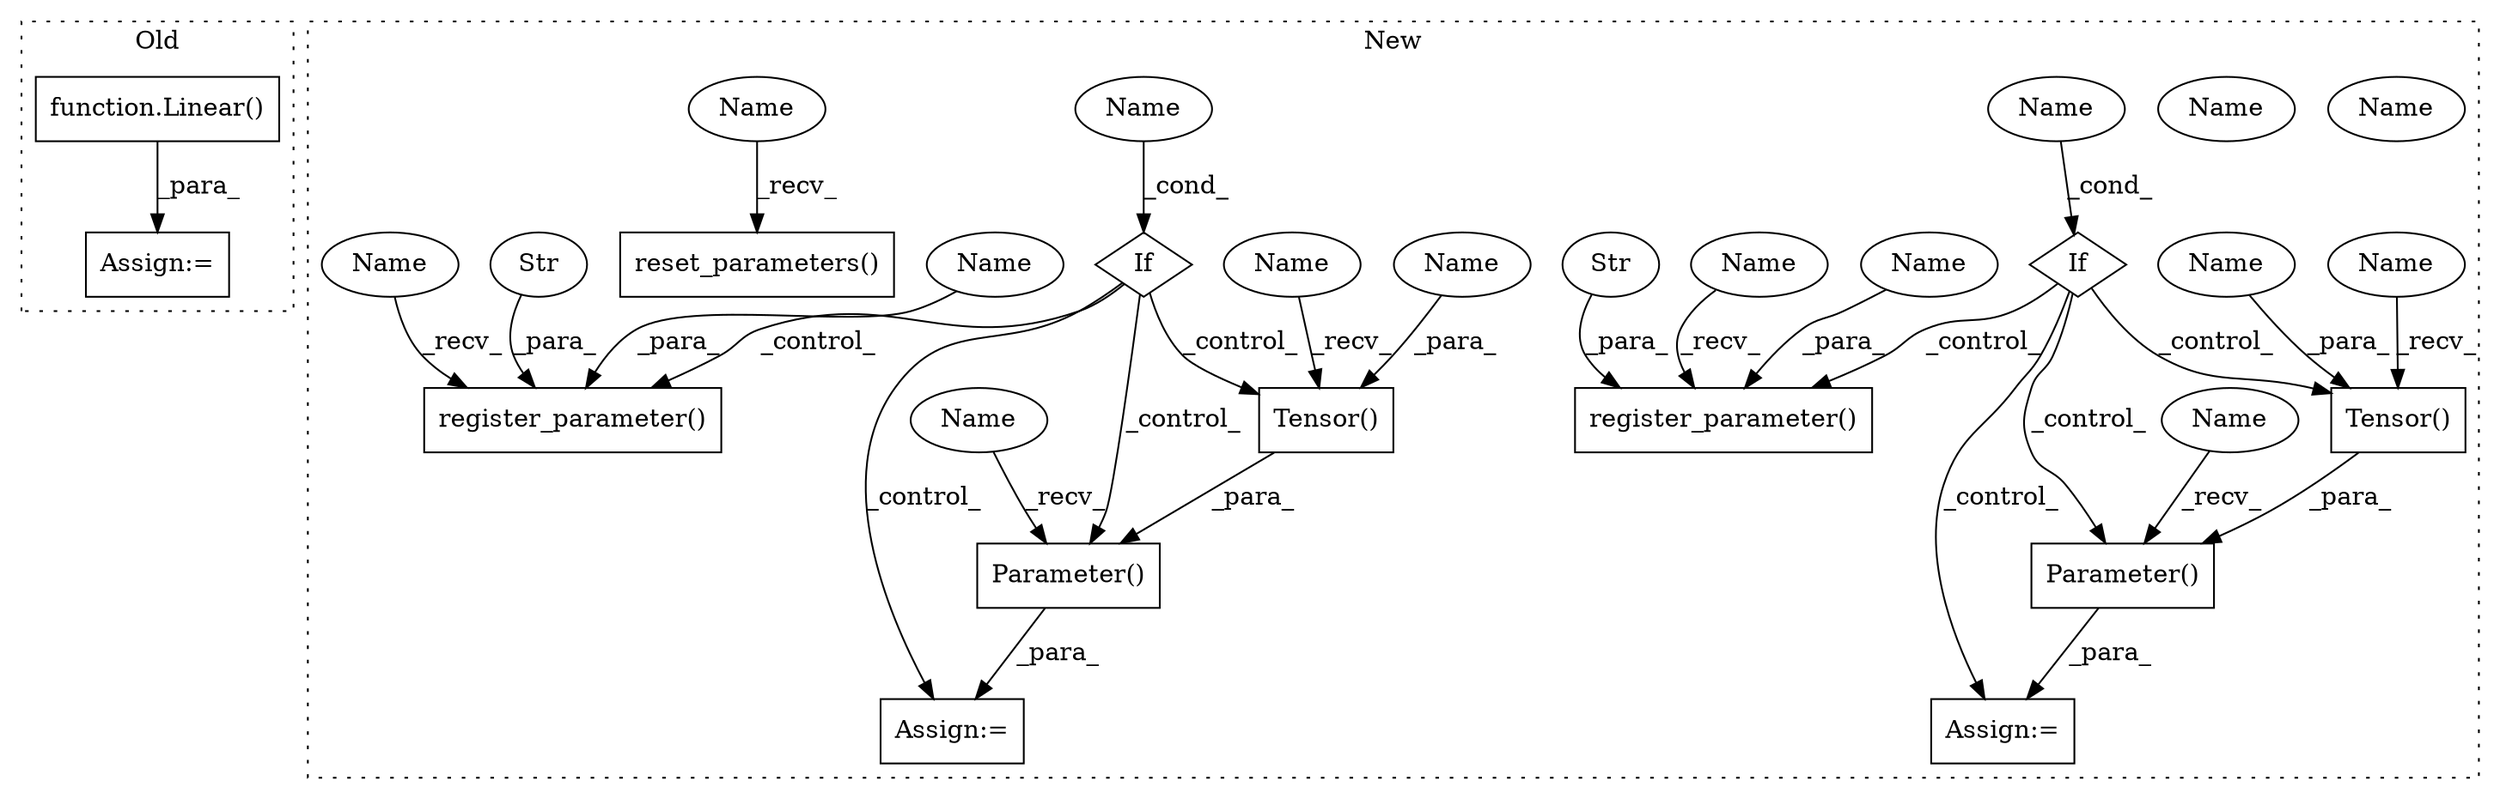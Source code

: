 digraph G {
subgraph cluster0 {
1 [label="function.Linear()" a="75" s="3542,3568" l="7,27" shape="box"];
9 [label="Assign:=" a="68" s="3539" l="3" shape="box"];
label = "Old";
style="dotted";
}
subgraph cluster1 {
2 [label="register_parameter()" a="75" s="3754,3790" l="24,1" shape="box"];
3 [label="If" a="96" s="3657,3664" l="3,14" shape="diamond"];
4 [label="Parameter()" a="75" s="3690,3726" l="13,1" shape="box"];
5 [label="reset_parameters()" a="75" s="3801" l="23" shape="box"];
6 [label="Str" a="66" s="3778" l="6" shape="ellipse"];
7 [label="Name" a="87" s="3660" l="4" shape="ellipse"];
8 [label="Assign:=" a="68" s="3687" l="3" shape="box"];
10 [label="Parameter()" a="75" s="3534,3580" l="13,1" shape="box"];
11 [label="Assign:=" a="68" s="3531" l="3" shape="box"];
12 [label="Tensor()" a="75" s="3547,3579" l="13,1" shape="box"];
13 [label="Tensor()" a="75" s="3703,3725" l="13,1" shape="box"];
14 [label="If" a="96" s="3497,3506" l="3,14" shape="diamond"];
15 [label="register_parameter()" a="75" s="3608,3646" l="24,1" shape="box"];
16 [label="Str" a="66" s="3632" l="8" shape="ellipse"];
17 [label="Name" a="87" s="3500" l="6" shape="ellipse"];
18 [label="Name" a="87" s="3660" l="4" shape="ellipse"];
19 [label="Name" a="87" s="3786" l="4" shape="ellipse"];
20 [label="Name" a="87" s="3642" l="4" shape="ellipse"];
21 [label="Name" a="87" s="3534" l="2" shape="ellipse"];
22 [label="Name" a="87" s="3690" l="2" shape="ellipse"];
23 [label="Name" a="87" s="3547" l="5" shape="ellipse"];
24 [label="Name" a="87" s="3703" l="5" shape="ellipse"];
25 [label="Name" a="87" s="3716" l="9" shape="ellipse"];
26 [label="Name" a="87" s="3570" l="9" shape="ellipse"];
27 [label="Name" a="87" s="3500" l="6" shape="ellipse"];
28 [label="Name" a="87" s="3801" l="4" shape="ellipse"];
29 [label="Name" a="87" s="3608" l="4" shape="ellipse"];
30 [label="Name" a="87" s="3754" l="4" shape="ellipse"];
label = "New";
style="dotted";
}
1 -> 9 [label="_para_"];
3 -> 2 [label="_control_"];
3 -> 8 [label="_control_"];
3 -> 4 [label="_control_"];
3 -> 13 [label="_control_"];
4 -> 8 [label="_para_"];
6 -> 2 [label="_para_"];
10 -> 11 [label="_para_"];
12 -> 10 [label="_para_"];
13 -> 4 [label="_para_"];
14 -> 12 [label="_control_"];
14 -> 15 [label="_control_"];
14 -> 10 [label="_control_"];
14 -> 11 [label="_control_"];
16 -> 15 [label="_para_"];
18 -> 3 [label="_cond_"];
19 -> 2 [label="_para_"];
20 -> 15 [label="_para_"];
21 -> 10 [label="_recv_"];
22 -> 4 [label="_recv_"];
23 -> 12 [label="_recv_"];
24 -> 13 [label="_recv_"];
25 -> 13 [label="_para_"];
26 -> 12 [label="_para_"];
27 -> 14 [label="_cond_"];
28 -> 5 [label="_recv_"];
29 -> 15 [label="_recv_"];
30 -> 2 [label="_recv_"];
}